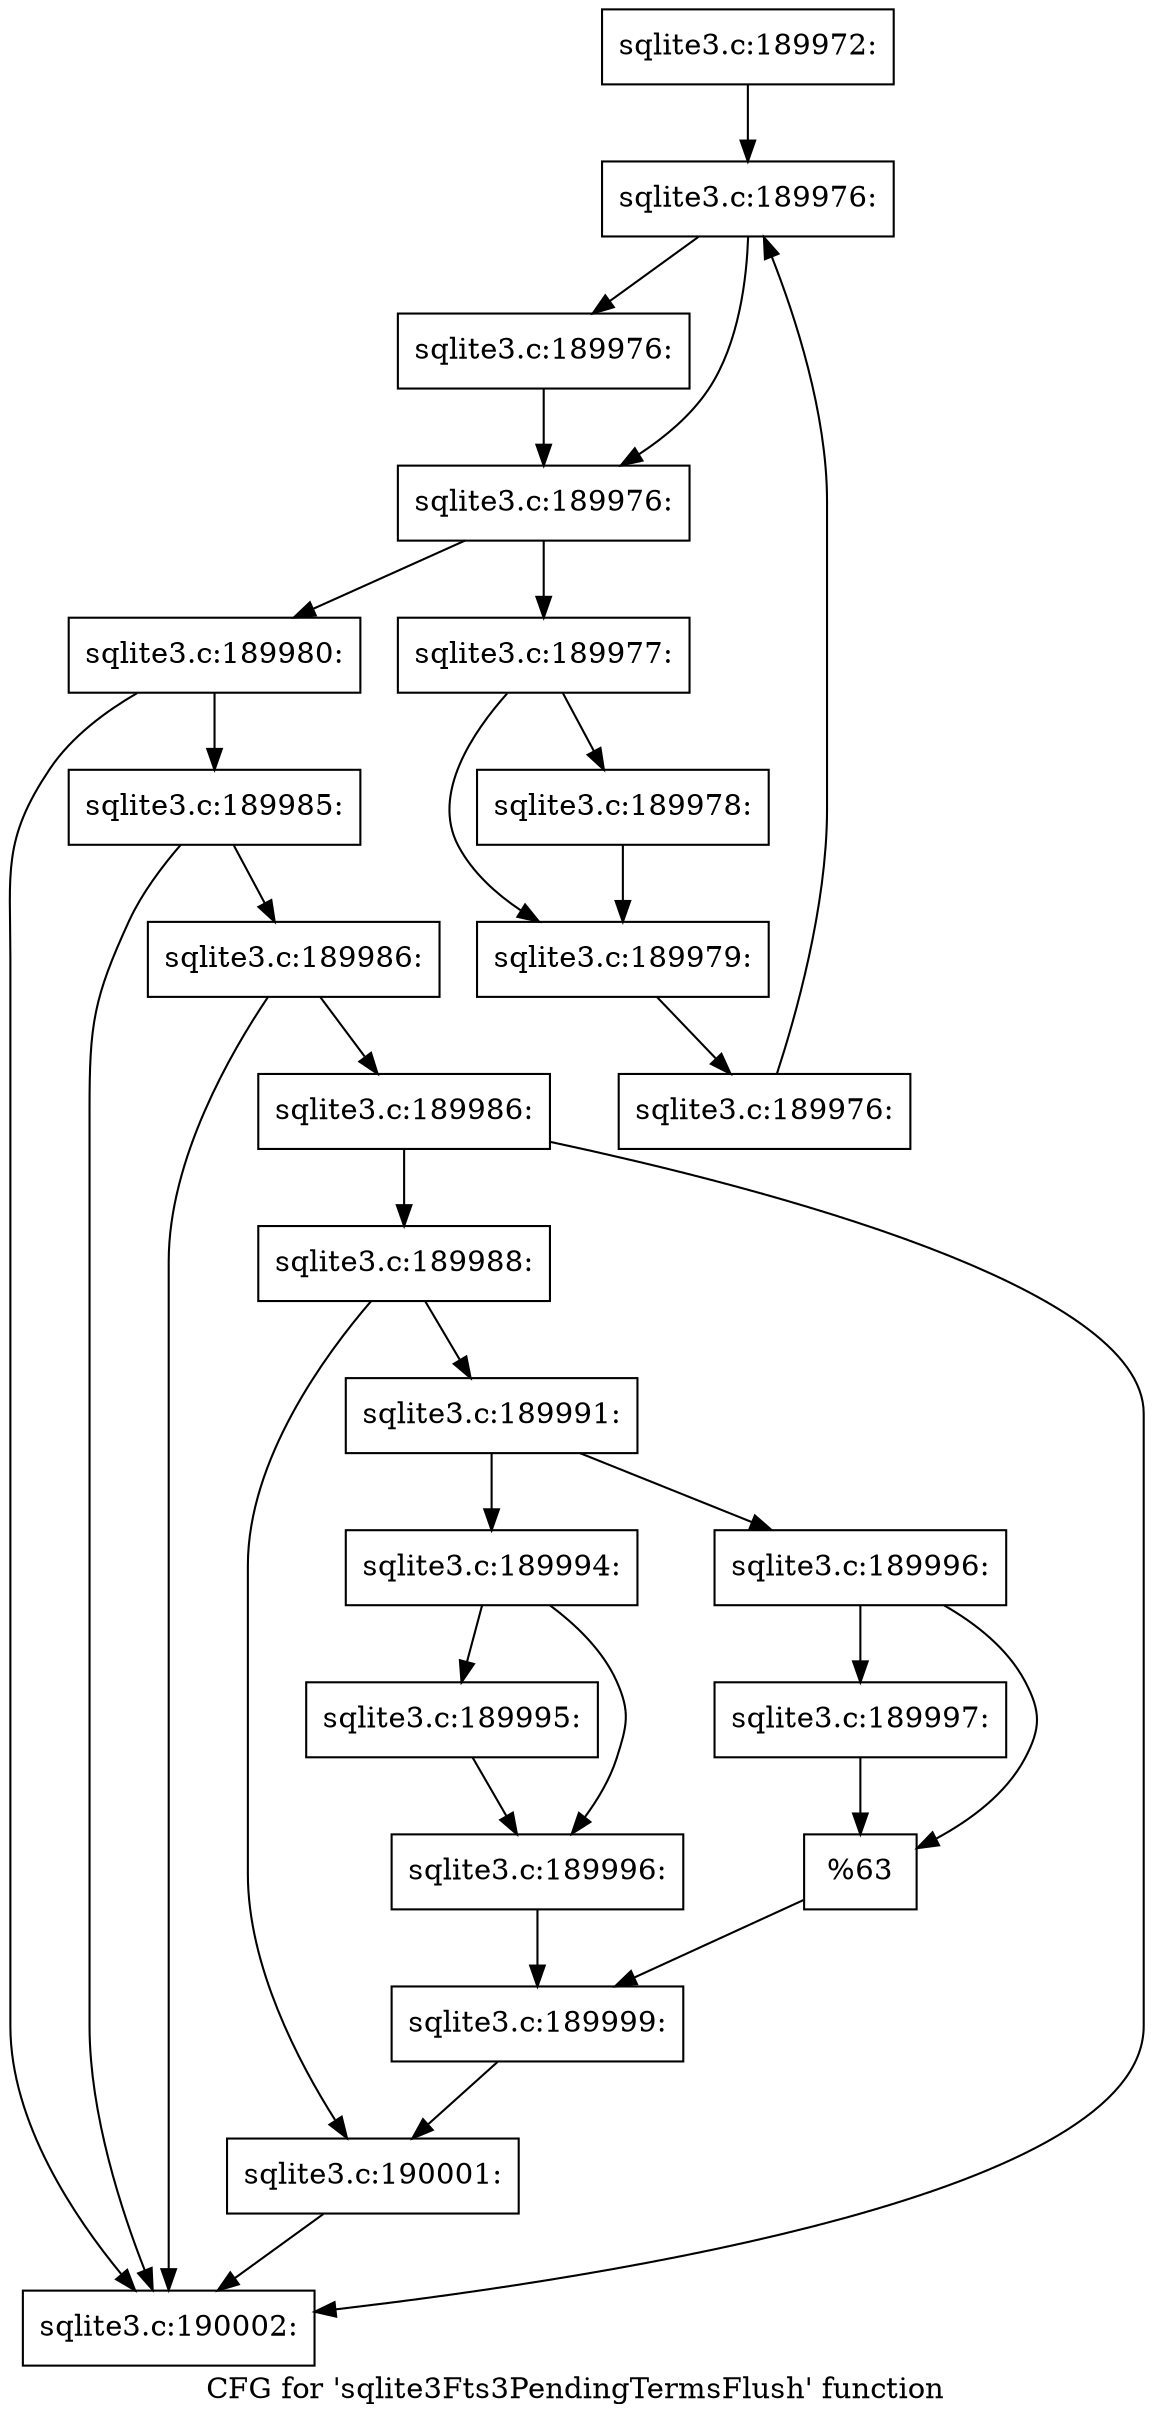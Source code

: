 digraph "CFG for 'sqlite3Fts3PendingTermsFlush' function" {
	label="CFG for 'sqlite3Fts3PendingTermsFlush' function";

	Node0x55c0f85dfa40 [shape=record,label="{sqlite3.c:189972:}"];
	Node0x55c0f85dfa40 -> Node0x55c0fb0607b0;
	Node0x55c0fb0607b0 [shape=record,label="{sqlite3.c:189976:}"];
	Node0x55c0fb0607b0 -> Node0x55c0fb0609c0;
	Node0x55c0fb0607b0 -> Node0x55c0fb060970;
	Node0x55c0fb0609c0 [shape=record,label="{sqlite3.c:189976:}"];
	Node0x55c0fb0609c0 -> Node0x55c0fb060970;
	Node0x55c0fb060970 [shape=record,label="{sqlite3.c:189976:}"];
	Node0x55c0fb060970 -> Node0x55c0fb0608f0;
	Node0x55c0fb060970 -> Node0x55c0fb05fe20;
	Node0x55c0fb0608f0 [shape=record,label="{sqlite3.c:189977:}"];
	Node0x55c0fb0608f0 -> Node0x55c0fb061850;
	Node0x55c0fb0608f0 -> Node0x55c0fb0618a0;
	Node0x55c0fb061850 [shape=record,label="{sqlite3.c:189978:}"];
	Node0x55c0fb061850 -> Node0x55c0fb0618a0;
	Node0x55c0fb0618a0 [shape=record,label="{sqlite3.c:189979:}"];
	Node0x55c0fb0618a0 -> Node0x55c0fb060860;
	Node0x55c0fb060860 [shape=record,label="{sqlite3.c:189976:}"];
	Node0x55c0fb060860 -> Node0x55c0fb0607b0;
	Node0x55c0fb05fe20 [shape=record,label="{sqlite3.c:189980:}"];
	Node0x55c0fb05fe20 -> Node0x55c0fb062aa0;
	Node0x55c0fb05fe20 -> Node0x55c0fb062770;
	Node0x55c0fb062aa0 [shape=record,label="{sqlite3.c:189985:}"];
	Node0x55c0fb062aa0 -> Node0x55c0fb062a20;
	Node0x55c0fb062aa0 -> Node0x55c0fb062770;
	Node0x55c0fb062a20 [shape=record,label="{sqlite3.c:189986:}"];
	Node0x55c0fb062a20 -> Node0x55c0fb0629a0;
	Node0x55c0fb062a20 -> Node0x55c0fb062770;
	Node0x55c0fb0629a0 [shape=record,label="{sqlite3.c:189986:}"];
	Node0x55c0fb0629a0 -> Node0x55c0f6ca6590;
	Node0x55c0fb0629a0 -> Node0x55c0fb062770;
	Node0x55c0f6ca6590 [shape=record,label="{sqlite3.c:189988:}"];
	Node0x55c0f6ca6590 -> Node0x55c0fb063ba0;
	Node0x55c0f6ca6590 -> Node0x55c0fb063bf0;
	Node0x55c0fb063ba0 [shape=record,label="{sqlite3.c:189991:}"];
	Node0x55c0fb063ba0 -> Node0x55c0fb064320;
	Node0x55c0fb063ba0 -> Node0x55c0fb0643c0;
	Node0x55c0fb064320 [shape=record,label="{sqlite3.c:189994:}"];
	Node0x55c0fb064320 -> Node0x55c0fb064b70;
	Node0x55c0fb064320 -> Node0x55c0fb064bc0;
	Node0x55c0fb064b70 [shape=record,label="{sqlite3.c:189995:}"];
	Node0x55c0fb064b70 -> Node0x55c0fb064bc0;
	Node0x55c0fb064bc0 [shape=record,label="{sqlite3.c:189996:}"];
	Node0x55c0fb064bc0 -> Node0x55c0fb064370;
	Node0x55c0fb0643c0 [shape=record,label="{sqlite3.c:189996:}"];
	Node0x55c0fb0643c0 -> Node0x55c0fb065440;
	Node0x55c0fb0643c0 -> Node0x55c0fb065490;
	Node0x55c0fb065440 [shape=record,label="{sqlite3.c:189997:}"];
	Node0x55c0fb065440 -> Node0x55c0fb065490;
	Node0x55c0fb065490 [shape=record,label="{%63}"];
	Node0x55c0fb065490 -> Node0x55c0fb064370;
	Node0x55c0fb064370 [shape=record,label="{sqlite3.c:189999:}"];
	Node0x55c0fb064370 -> Node0x55c0fb063bf0;
	Node0x55c0fb063bf0 [shape=record,label="{sqlite3.c:190001:}"];
	Node0x55c0fb063bf0 -> Node0x55c0fb062770;
	Node0x55c0fb062770 [shape=record,label="{sqlite3.c:190002:}"];
}
